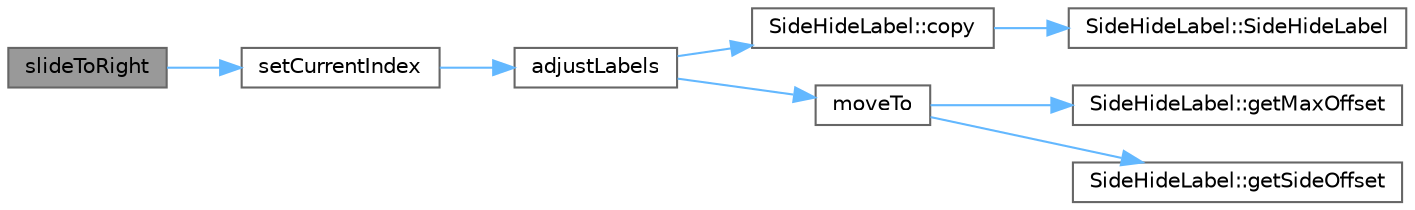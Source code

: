 digraph "slideToRight"
{
 // LATEX_PDF_SIZE
  bgcolor="transparent";
  edge [fontname=Helvetica,fontsize=10,labelfontname=Helvetica,labelfontsize=10];
  node [fontname=Helvetica,fontsize=10,shape=box,height=0.2,width=0.4];
  rankdir="LR";
  Node1 [id="Node000001",label="slideToRight",height=0.2,width=0.4,color="gray40", fillcolor="grey60", style="filled", fontcolor="black",tooltip="向右滑动"];
  Node1 -> Node2 [id="edge1_Node000001_Node000002",color="steelblue1",style="solid",tooltip=" "];
  Node2 [id="Node000002",label="setCurrentIndex",height=0.2,width=0.4,color="grey40", fillcolor="white", style="filled",URL="$class_slide_show.html#a0962bc84f032b51b712a16dd0541039b",tooltip="设置当前图片索引"];
  Node2 -> Node3 [id="edge2_Node000002_Node000003",color="steelblue1",style="solid",tooltip=" "];
  Node3 [id="Node000003",label="adjustLabels",height=0.2,width=0.4,color="grey40", fillcolor="white", style="filled",URL="$class_slide_show.html#a96cd1558566d8017528e0c0e2f33110f",tooltip="调整标签布局"];
  Node3 -> Node4 [id="edge3_Node000003_Node000004",color="steelblue1",style="solid",tooltip=" "];
  Node4 [id="Node000004",label="SideHideLabel::copy",height=0.2,width=0.4,color="grey40", fillcolor="white", style="filled",URL="$class_side_hide_label.html#aa1c5e2ba6a6363a62a2aea56818f010c",tooltip="复制标签控件"];
  Node4 -> Node5 [id="edge4_Node000004_Node000005",color="steelblue1",style="solid",tooltip=" "];
  Node5 [id="Node000005",label="SideHideLabel::SideHideLabel",height=0.2,width=0.4,color="grey40", fillcolor="white", style="filled",URL="$class_side_hide_label.html#a418ae88ea2277ee852fc3038f9808565",tooltip="构造函数，初始化标签控件"];
  Node3 -> Node6 [id="edge5_Node000003_Node000006",color="steelblue1",style="solid",tooltip=" "];
  Node6 [id="Node000006",label="moveTo",height=0.2,width=0.4,color="grey40", fillcolor="white", style="filled",URL="$class_slide_show.html#a2861b58df00fe1ef9279ac4d3bfb8369",tooltip="移动标签到指定位置"];
  Node6 -> Node7 [id="edge6_Node000006_Node000007",color="steelblue1",style="solid",tooltip=" "];
  Node7 [id="Node000007",label="SideHideLabel::getMaxOffset",height=0.2,width=0.4,color="grey40", fillcolor="white", style="filled",URL="$class_side_hide_label.html#ab9cfa6e1371a69129601f204c28684f0",tooltip="获取最大偏移量"];
  Node6 -> Node8 [id="edge7_Node000006_Node000008",color="steelblue1",style="solid",tooltip=" "];
  Node8 [id="Node000008",label="SideHideLabel::getSideOffset",height=0.2,width=0.4,color="grey40", fillcolor="white", style="filled",URL="$class_side_hide_label.html#ade2db9a02b3c5be7a48f1fbc9aaf7be8",tooltip="获取侧边偏移量"];
}
